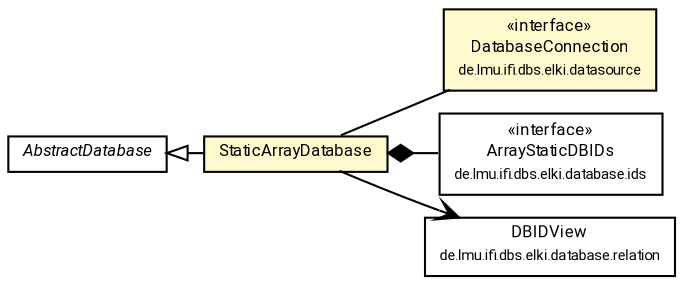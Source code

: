 #!/usr/local/bin/dot
#
# Class diagram 
# Generated by UMLGraph version R5_7_2-60-g0e99a6 (http://www.spinellis.gr/umlgraph/)
#

digraph G {
	graph [fontnames="svg"]
	edge [fontname="Roboto",fontsize=7,labelfontname="Roboto",labelfontsize=7,color="black"];
	node [fontname="Roboto",fontcolor="black",fontsize=8,shape=plaintext,margin=0,width=0,height=0];
	nodesep=0.15;
	ranksep=0.25;
	rankdir=LR;
	// de.lmu.ifi.dbs.elki.datasource.DatabaseConnection
	c10007991 [label=<<table title="de.lmu.ifi.dbs.elki.datasource.DatabaseConnection" border="0" cellborder="1" cellspacing="0" cellpadding="2" bgcolor="LemonChiffon" href="../datasource/DatabaseConnection.html" target="_parent">
		<tr><td><table border="0" cellspacing="0" cellpadding="1">
		<tr><td align="center" balign="center"> &#171;interface&#187; </td></tr>
		<tr><td align="center" balign="center"> <font face="Roboto">DatabaseConnection</font> </td></tr>
		<tr><td align="center" balign="center"> <font face="Roboto" point-size="7.0">de.lmu.ifi.dbs.elki.datasource</font> </td></tr>
		</table></td></tr>
		</table>>, URL="../datasource/DatabaseConnection.html"];
	// de.lmu.ifi.dbs.elki.database.ids.ArrayStaticDBIDs
	c10008131 [label=<<table title="de.lmu.ifi.dbs.elki.database.ids.ArrayStaticDBIDs" border="0" cellborder="1" cellspacing="0" cellpadding="2" href="ids/ArrayStaticDBIDs.html" target="_parent">
		<tr><td><table border="0" cellspacing="0" cellpadding="1">
		<tr><td align="center" balign="center"> &#171;interface&#187; </td></tr>
		<tr><td align="center" balign="center"> <font face="Roboto">ArrayStaticDBIDs</font> </td></tr>
		<tr><td align="center" balign="center"> <font face="Roboto" point-size="7.0">de.lmu.ifi.dbs.elki.database.ids</font> </td></tr>
		</table></td></tr>
		</table>>, URL="ids/ArrayStaticDBIDs.html"];
	// de.lmu.ifi.dbs.elki.database.AbstractDatabase
	c10009025 [label=<<table title="de.lmu.ifi.dbs.elki.database.AbstractDatabase" border="0" cellborder="1" cellspacing="0" cellpadding="2" href="AbstractDatabase.html" target="_parent">
		<tr><td><table border="0" cellspacing="0" cellpadding="1">
		<tr><td align="center" balign="center"> <font face="Roboto"><i>AbstractDatabase</i></font> </td></tr>
		</table></td></tr>
		</table>>, URL="AbstractDatabase.html"];
	// de.lmu.ifi.dbs.elki.database.relation.DBIDView
	c10009028 [label=<<table title="de.lmu.ifi.dbs.elki.database.relation.DBIDView" border="0" cellborder="1" cellspacing="0" cellpadding="2" href="relation/DBIDView.html" target="_parent">
		<tr><td><table border="0" cellspacing="0" cellpadding="1">
		<tr><td align="center" balign="center"> <font face="Roboto">DBIDView</font> </td></tr>
		<tr><td align="center" balign="center"> <font face="Roboto" point-size="7.0">de.lmu.ifi.dbs.elki.database.relation</font> </td></tr>
		</table></td></tr>
		</table>>, URL="relation/DBIDView.html"];
	// de.lmu.ifi.dbs.elki.database.StaticArrayDatabase
	c10009034 [label=<<table title="de.lmu.ifi.dbs.elki.database.StaticArrayDatabase" border="0" cellborder="1" cellspacing="0" cellpadding="2" bgcolor="lemonChiffon" href="StaticArrayDatabase.html" target="_parent">
		<tr><td><table border="0" cellspacing="0" cellpadding="1">
		<tr><td align="center" balign="center"> <font face="Roboto">StaticArrayDatabase</font> </td></tr>
		</table></td></tr>
		</table>>, URL="StaticArrayDatabase.html"];
	// de.lmu.ifi.dbs.elki.database.StaticArrayDatabase extends de.lmu.ifi.dbs.elki.database.AbstractDatabase
	c10009025 -> c10009034 [arrowtail=empty,dir=back,weight=10];
	// de.lmu.ifi.dbs.elki.database.StaticArrayDatabase composed de.lmu.ifi.dbs.elki.database.ids.ArrayStaticDBIDs
	c10009034 -> c10008131 [arrowhead=none,arrowtail=diamond,dir=back,weight=6];
	// de.lmu.ifi.dbs.elki.database.StaticArrayDatabase assoc de.lmu.ifi.dbs.elki.datasource.DatabaseConnection
	c10009034 -> c10007991 [arrowhead=none,weight=2];
	// de.lmu.ifi.dbs.elki.database.StaticArrayDatabase navassoc de.lmu.ifi.dbs.elki.database.relation.DBIDView
	c10009034 -> c10009028 [arrowhead=open,weight=1];
}


